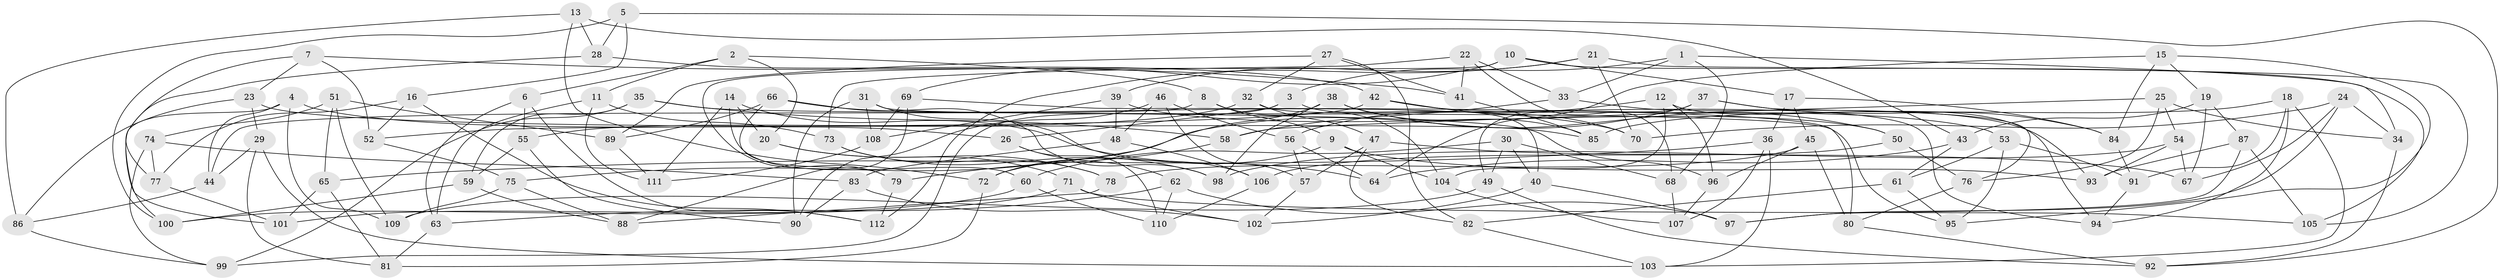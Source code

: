 // coarse degree distribution, {6: 0.4507042253521127, 5: 0.1267605633802817, 4: 0.4084507042253521, 3: 0.014084507042253521}
// Generated by graph-tools (version 1.1) at 2025/24/03/03/25 07:24:25]
// undirected, 112 vertices, 224 edges
graph export_dot {
graph [start="1"]
  node [color=gray90,style=filled];
  1;
  2;
  3;
  4;
  5;
  6;
  7;
  8;
  9;
  10;
  11;
  12;
  13;
  14;
  15;
  16;
  17;
  18;
  19;
  20;
  21;
  22;
  23;
  24;
  25;
  26;
  27;
  28;
  29;
  30;
  31;
  32;
  33;
  34;
  35;
  36;
  37;
  38;
  39;
  40;
  41;
  42;
  43;
  44;
  45;
  46;
  47;
  48;
  49;
  50;
  51;
  52;
  53;
  54;
  55;
  56;
  57;
  58;
  59;
  60;
  61;
  62;
  63;
  64;
  65;
  66;
  67;
  68;
  69;
  70;
  71;
  72;
  73;
  74;
  75;
  76;
  77;
  78;
  79;
  80;
  81;
  82;
  83;
  84;
  85;
  86;
  87;
  88;
  89;
  90;
  91;
  92;
  93;
  94;
  95;
  96;
  97;
  98;
  99;
  100;
  101;
  102;
  103;
  104;
  105;
  106;
  107;
  108;
  109;
  110;
  111;
  112;
  1 -- 68;
  1 -- 3;
  1 -- 34;
  1 -- 33;
  2 -- 20;
  2 -- 11;
  2 -- 8;
  2 -- 6;
  3 -- 99;
  3 -- 26;
  3 -- 40;
  4 -- 100;
  4 -- 44;
  4 -- 109;
  4 -- 26;
  5 -- 92;
  5 -- 100;
  5 -- 16;
  5 -- 28;
  6 -- 63;
  6 -- 55;
  6 -- 112;
  7 -- 23;
  7 -- 77;
  7 -- 52;
  7 -- 41;
  8 -- 9;
  8 -- 104;
  8 -- 44;
  9 -- 104;
  9 -- 72;
  9 -- 93;
  10 -- 105;
  10 -- 69;
  10 -- 79;
  10 -- 17;
  11 -- 73;
  11 -- 63;
  11 -- 111;
  12 -- 94;
  12 -- 96;
  12 -- 104;
  12 -- 56;
  13 -- 86;
  13 -- 43;
  13 -- 28;
  13 -- 72;
  14 -- 111;
  14 -- 60;
  14 -- 20;
  14 -- 64;
  15 -- 64;
  15 -- 19;
  15 -- 84;
  15 -- 95;
  16 -- 112;
  16 -- 77;
  16 -- 52;
  17 -- 36;
  17 -- 45;
  17 -- 84;
  18 -- 103;
  18 -- 91;
  18 -- 85;
  18 -- 94;
  19 -- 87;
  19 -- 67;
  19 -- 43;
  20 -- 78;
  20 -- 71;
  21 -- 39;
  21 -- 70;
  21 -- 105;
  21 -- 112;
  22 -- 73;
  22 -- 41;
  22 -- 33;
  22 -- 68;
  23 -- 86;
  23 -- 85;
  23 -- 29;
  24 -- 70;
  24 -- 97;
  24 -- 67;
  24 -- 34;
  25 -- 58;
  25 -- 76;
  25 -- 34;
  25 -- 54;
  26 -- 62;
  26 -- 110;
  27 -- 32;
  27 -- 41;
  27 -- 89;
  27 -- 82;
  28 -- 42;
  28 -- 101;
  29 -- 44;
  29 -- 103;
  29 -- 81;
  30 -- 60;
  30 -- 68;
  30 -- 40;
  30 -- 49;
  31 -- 90;
  31 -- 95;
  31 -- 108;
  31 -- 106;
  32 -- 47;
  32 -- 94;
  32 -- 55;
  33 -- 93;
  33 -- 58;
  34 -- 92;
  35 -- 59;
  35 -- 96;
  35 -- 99;
  35 -- 58;
  36 -- 107;
  36 -- 65;
  36 -- 103;
  37 -- 49;
  37 -- 76;
  37 -- 84;
  37 -- 75;
  38 -- 98;
  38 -- 50;
  38 -- 85;
  38 -- 72;
  39 -- 48;
  39 -- 108;
  39 -- 50;
  40 -- 97;
  40 -- 102;
  41 -- 85;
  42 -- 53;
  42 -- 52;
  42 -- 70;
  43 -- 61;
  43 -- 64;
  44 -- 86;
  45 -- 96;
  45 -- 80;
  45 -- 78;
  46 -- 48;
  46 -- 57;
  46 -- 56;
  46 -- 90;
  47 -- 67;
  47 -- 57;
  47 -- 82;
  48 -- 83;
  48 -- 106;
  49 -- 92;
  49 -- 109;
  50 -- 76;
  50 -- 106;
  51 -- 74;
  51 -- 89;
  51 -- 65;
  51 -- 109;
  52 -- 75;
  53 -- 91;
  53 -- 95;
  53 -- 61;
  54 -- 93;
  54 -- 67;
  54 -- 98;
  55 -- 90;
  55 -- 59;
  56 -- 64;
  56 -- 57;
  57 -- 102;
  58 -- 79;
  59 -- 100;
  59 -- 88;
  60 -- 110;
  60 -- 100;
  61 -- 95;
  61 -- 82;
  62 -- 110;
  62 -- 97;
  62 -- 63;
  63 -- 81;
  65 -- 81;
  65 -- 101;
  66 -- 70;
  66 -- 79;
  66 -- 89;
  66 -- 98;
  68 -- 107;
  69 -- 88;
  69 -- 108;
  69 -- 80;
  71 -- 105;
  71 -- 102;
  71 -- 101;
  72 -- 81;
  73 -- 78;
  73 -- 98;
  74 -- 77;
  74 -- 99;
  74 -- 83;
  75 -- 109;
  75 -- 88;
  76 -- 80;
  77 -- 101;
  78 -- 88;
  79 -- 112;
  80 -- 92;
  82 -- 103;
  83 -- 90;
  83 -- 102;
  84 -- 91;
  86 -- 99;
  87 -- 93;
  87 -- 105;
  87 -- 97;
  89 -- 111;
  91 -- 94;
  96 -- 107;
  104 -- 107;
  106 -- 110;
  108 -- 111;
}
